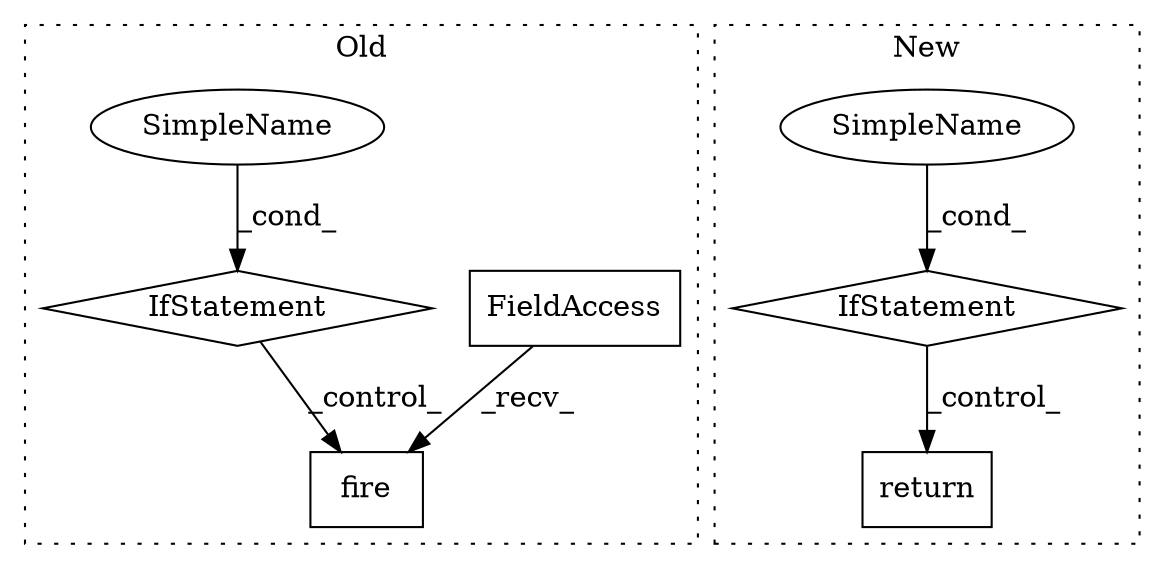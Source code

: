 digraph G {
subgraph cluster0 {
1 [label="fire" a="32" s="1752,1834" l="5,1" shape="box"];
3 [label="FieldAccess" a="22" s="1743" l="8" shape="box"];
4 [label="IfStatement" a="25" s="1714,1733" l="4,2" shape="diamond"];
5 [label="SimpleName" a="42" s="" l="" shape="ellipse"];
label = "Old";
style="dotted";
}
subgraph cluster1 {
2 [label="IfStatement" a="25" s="1756,1776" l="4,2" shape="diamond"];
6 [label="SimpleName" a="42" s="" l="" shape="ellipse"];
7 [label="return" a="41" s="1786" l="7" shape="box"];
label = "New";
style="dotted";
}
2 -> 7 [label="_control_"];
3 -> 1 [label="_recv_"];
4 -> 1 [label="_control_"];
5 -> 4 [label="_cond_"];
6 -> 2 [label="_cond_"];
}